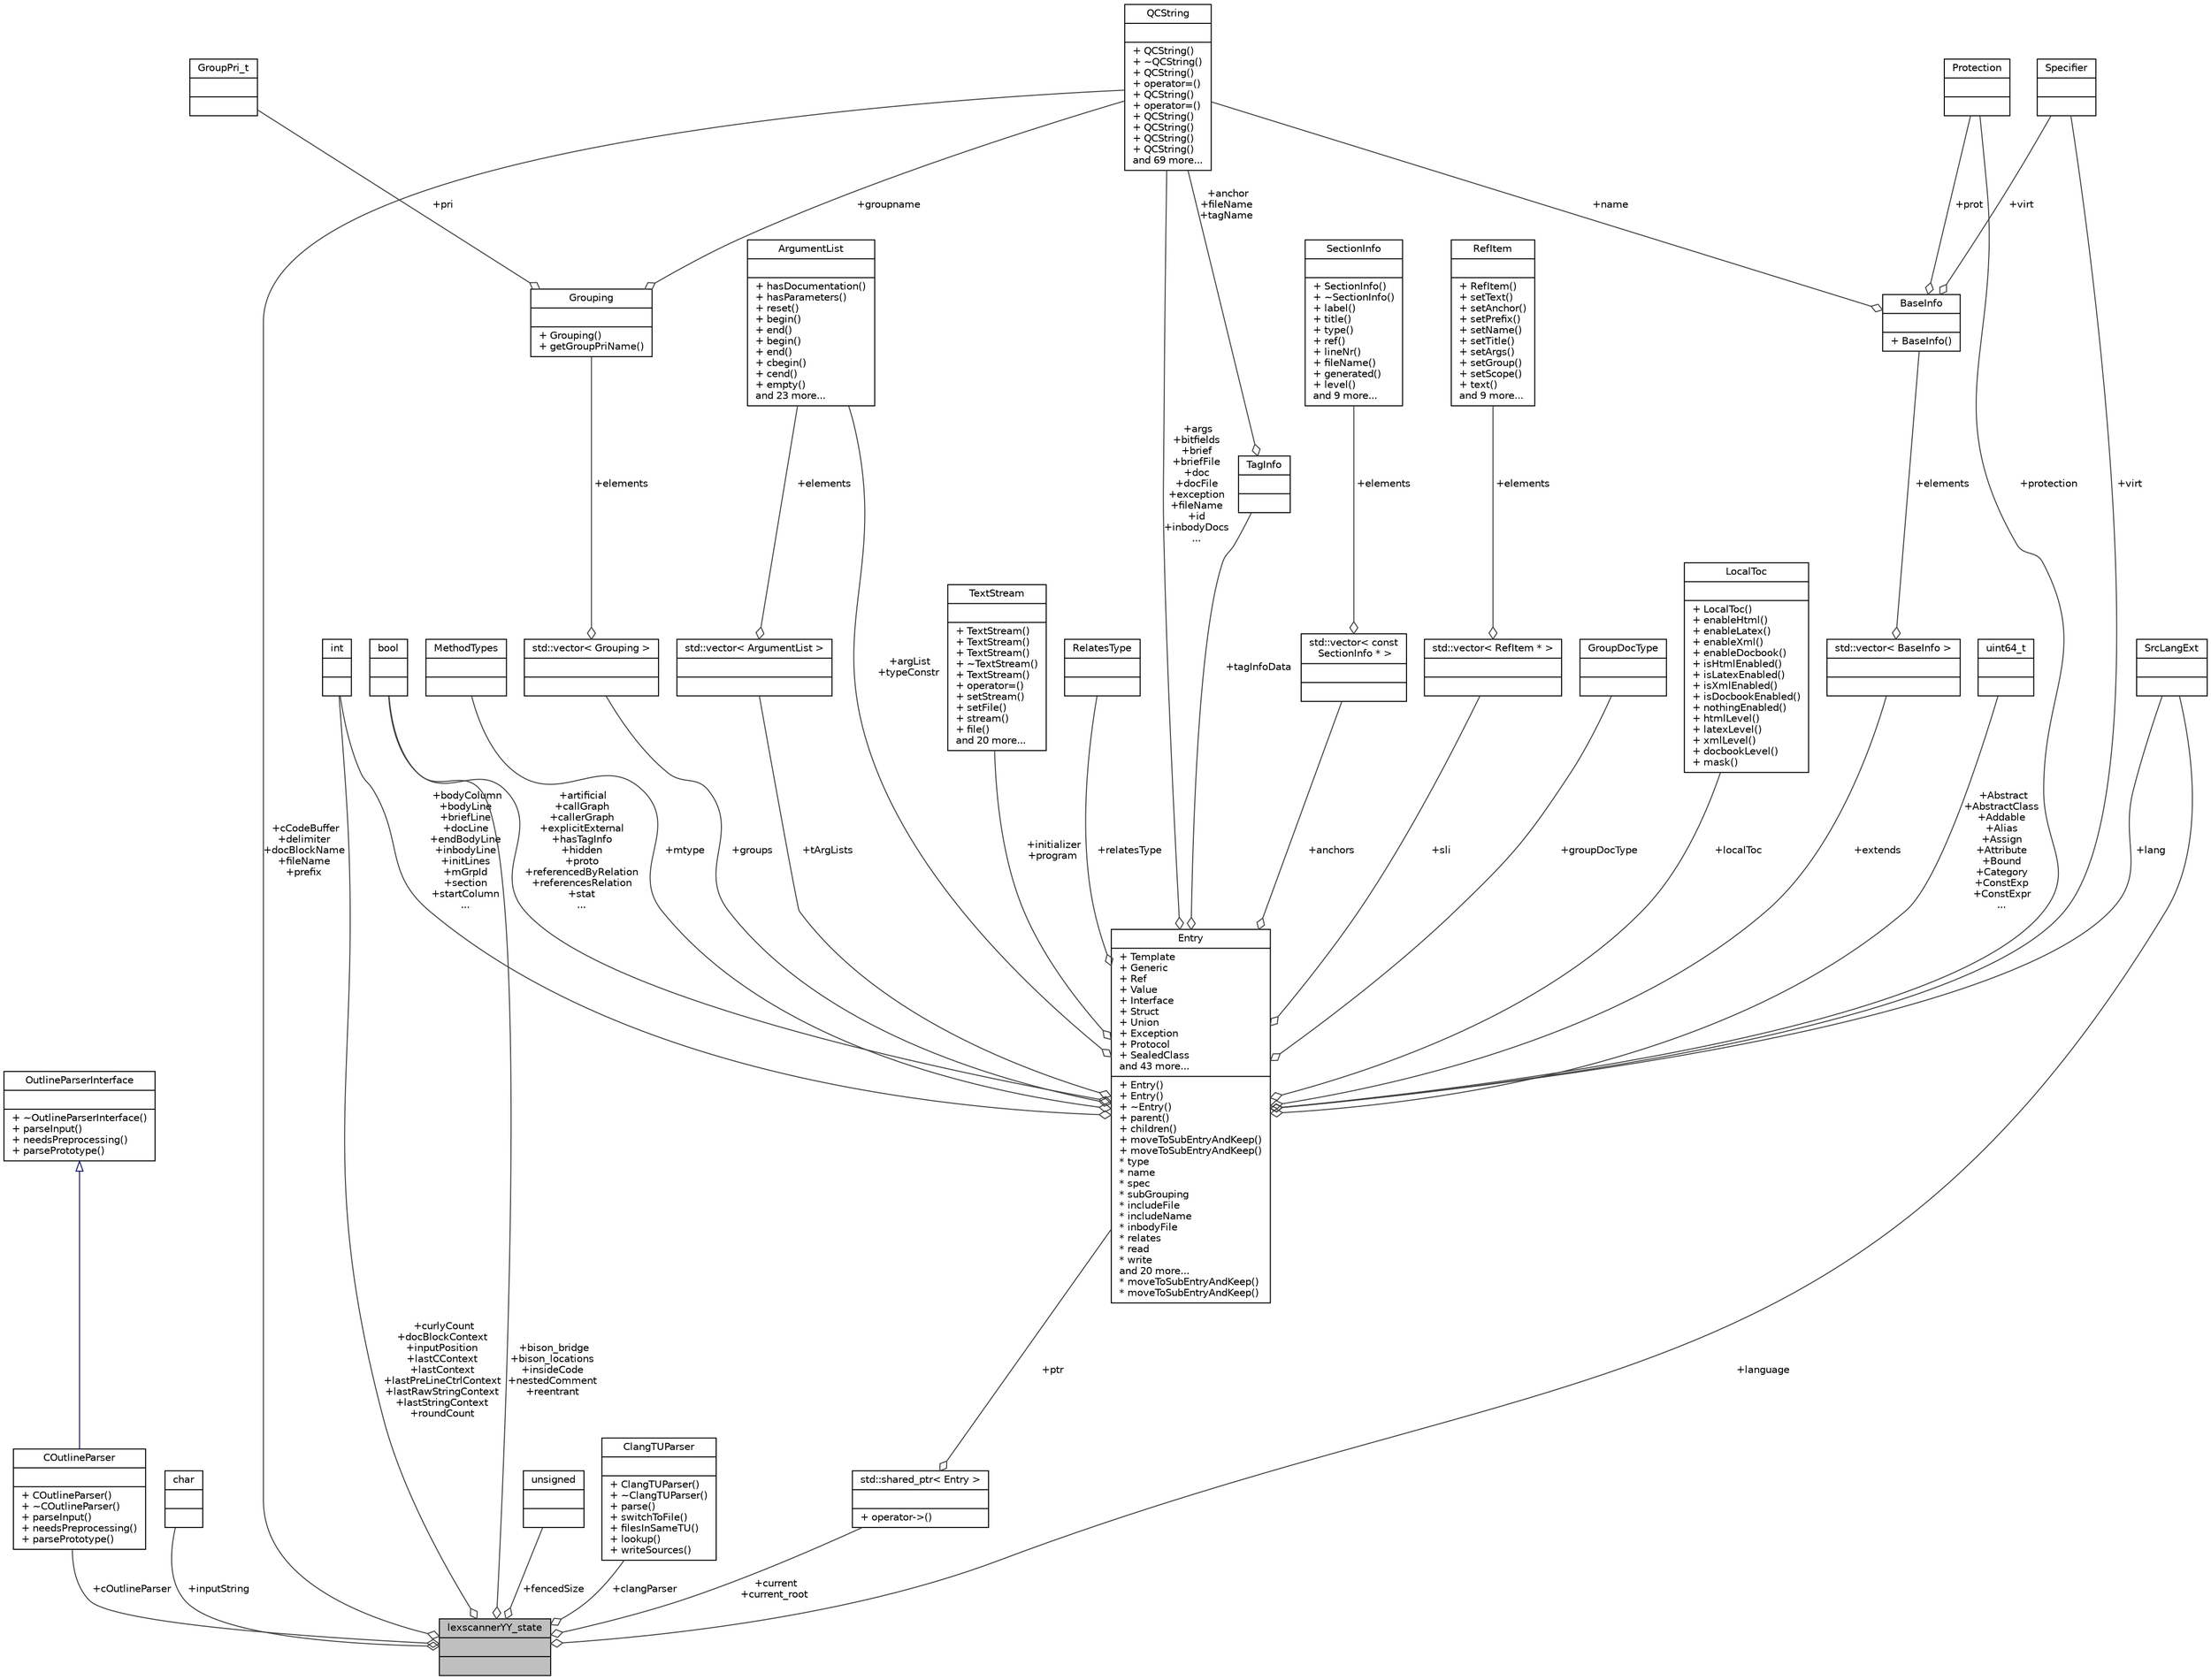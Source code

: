 digraph "lexscannerYY_state"
{
 // LATEX_PDF_SIZE
  edge [fontname="Helvetica",fontsize="10",labelfontname="Helvetica",labelfontsize="10"];
  node [fontname="Helvetica",fontsize="10",shape=record];
  Node1 [label="{lexscannerYY_state\n||}",height=0.2,width=0.4,color="black", fillcolor="grey75", style="filled", fontcolor="black",tooltip=" "];
  Node2 -> Node1 [color="grey25",fontsize="10",style="solid",label=" +cOutlineParser" ,arrowhead="odiamond",fontname="Helvetica"];
  Node2 [label="{COutlineParser\n||+ COutlineParser()\l+ ~COutlineParser()\l+ parseInput()\l+ needsPreprocessing()\l+ parsePrototype()\l}",height=0.2,width=0.4,color="black", fillcolor="white", style="filled",URL="$classCOutlineParser.html",tooltip="C-like language parser using state-based lexical scanning."];
  Node3 -> Node2 [dir="back",color="midnightblue",fontsize="10",style="solid",arrowtail="onormal",fontname="Helvetica"];
  Node3 [label="{OutlineParserInterface\n||+ ~OutlineParserInterface()\l+ parseInput()\l+ needsPreprocessing()\l+ parsePrototype()\l}",height=0.2,width=0.4,color="black", fillcolor="white", style="filled",URL="$classOutlineParserInterface.html",tooltip="Abstract interface for outline parsers."];
  Node4 -> Node1 [color="grey25",fontsize="10",style="solid",label=" +inputString" ,arrowhead="odiamond",fontname="Helvetica"];
  Node4 [label="{char\n||}",height=0.2,width=0.4,color="black", fillcolor="white", style="filled",tooltip=" "];
  Node5 -> Node1 [color="grey25",fontsize="10",style="solid",label=" +curlyCount\n+docBlockContext\n+inputPosition\n+lastCContext\n+lastContext\n+lastPreLineCtrlContext\n+lastRawStringContext\n+lastStringContext\n+roundCount" ,arrowhead="odiamond",fontname="Helvetica"];
  Node5 [label="{int\n||}",height=0.2,width=0.4,color="black", fillcolor="white", style="filled",URL="$classint.html",tooltip=" "];
  Node6 -> Node1 [color="grey25",fontsize="10",style="solid",label=" +bison_bridge\n+bison_locations\n+insideCode\n+nestedComment\n+reentrant" ,arrowhead="odiamond",fontname="Helvetica"];
  Node6 [label="{bool\n||}",height=0.2,width=0.4,color="black", fillcolor="white", style="filled",tooltip=" "];
  Node7 -> Node1 [color="grey25",fontsize="10",style="solid",label=" +cCodeBuffer\n+delimiter\n+docBlockName\n+fileName\n+prefix" ,arrowhead="odiamond",fontname="Helvetica"];
  Node7 [label="{QCString\n||+ QCString()\l+ ~QCString()\l+ QCString()\l+ operator=()\l+ QCString()\l+ operator=()\l+ QCString()\l+ QCString()\l+ QCString()\l+ QCString()\land 69 more...\l}",height=0.2,width=0.4,color="black", fillcolor="white", style="filled",URL="$classQCString.html",tooltip=" "];
  Node8 -> Node1 [color="grey25",fontsize="10",style="solid",label=" +fencedSize" ,arrowhead="odiamond",fontname="Helvetica"];
  Node8 [label="{unsigned\n||}",height=0.2,width=0.4,color="black", fillcolor="white", style="filled",tooltip=" "];
  Node9 -> Node1 [color="grey25",fontsize="10",style="solid",label=" +clangParser" ,arrowhead="odiamond",fontname="Helvetica"];
  Node9 [label="{ClangTUParser\n||+ ClangTUParser()\l+ ~ClangTUParser()\l+ parse()\l+ switchToFile()\l+ filesInSameTU()\l+ lookup()\l+ writeSources()\l}",height=0.2,width=0.4,color="black", fillcolor="white", style="filled",URL="$classClangTUParser.html",tooltip="Clang parser object for a single translation unit, which consists of a source file and the directly o..."];
  Node10 -> Node1 [color="grey25",fontsize="10",style="solid",label=" +current\n+current_root" ,arrowhead="odiamond",fontname="Helvetica"];
  Node10 [label="{std::shared_ptr\< Entry \>\n||+ operator-\>()\l}",height=0.2,width=0.4,color="black", fillcolor="white", style="filled",tooltip=" "];
  Node11 -> Node10 [color="grey25",fontsize="10",style="solid",label=" +ptr" ,arrowhead="odiamond",fontname="Helvetica"];
  Node11 [label="{Entry\n|+ Template\l+ Generic\l+ Ref\l+ Value\l+ Interface\l+ Struct\l+ Union\l+ Exception\l+ Protocol\l+ SealedClass\land 43 more...\l|+ Entry()\l+ Entry()\l+ ~Entry()\l+ parent()\l+ children()\l+ moveToSubEntryAndKeep()\l+ moveToSubEntryAndKeep()\l* type\l* name\l* spec\l* subGrouping\l* includeFile\l* includeName\l* inbodyFile\l* relates\l* read\l* write\land 20 more...\l* moveToSubEntryAndKeep()\l* moveToSubEntryAndKeep()\l}",height=0.2,width=0.4,color="black", fillcolor="white", style="filled",URL="$classEntry.html",tooltip=" "];
  Node12 -> Node11 [color="grey25",fontsize="10",style="solid",label=" +Abstract\n+AbstractClass\n+Addable\n+Alias\n+Assign\n+Attribute\n+Bound\n+Category\n+ConstExp\n+ConstExpr\n..." ,arrowhead="odiamond",fontname="Helvetica"];
  Node12 [label="{uint64_t\n||}",height=0.2,width=0.4,color="black", fillcolor="white", style="filled",tooltip=" "];
  Node5 -> Node11 [color="grey25",fontsize="10",style="solid",label=" +bodyColumn\n+bodyLine\n+briefLine\n+docLine\n+endBodyLine\n+inbodyLine\n+initLines\n+mGrpId\n+section\n+startColumn\n..." ,arrowhead="odiamond",fontname="Helvetica"];
  Node7 -> Node11 [color="grey25",fontsize="10",style="solid",label=" +args\n+bitfields\n+brief\n+briefFile\n+doc\n+docFile\n+exception\n+fileName\n+id\n+inbodyDocs\n..." ,arrowhead="odiamond",fontname="Helvetica"];
  Node6 -> Node11 [color="grey25",fontsize="10",style="solid",label=" +artificial\n+callGraph\n+callerGraph\n+explicitExternal\n+hasTagInfo\n+hidden\n+proto\n+referencedByRelation\n+referencesRelation\n+stat\n..." ,arrowhead="odiamond",fontname="Helvetica"];
  Node13 -> Node11 [color="grey25",fontsize="10",style="solid",label=" +tagInfoData" ,arrowhead="odiamond",fontname="Helvetica"];
  Node13 [label="{TagInfo\n||}",height=0.2,width=0.4,color="black", fillcolor="white", style="filled",URL="$structTagInfo.html",tooltip=" "];
  Node7 -> Node13 [color="grey25",fontsize="10",style="solid",label=" +anchor\n+fileName\n+tagName" ,arrowhead="odiamond",fontname="Helvetica"];
  Node14 -> Node11 [color="grey25",fontsize="10",style="solid",label=" +protection" ,arrowhead="odiamond",fontname="Helvetica"];
  Node14 [label="{Protection\n||}",height=0.2,width=0.4,color="black", fillcolor="white", style="filled",tooltip=" "];
  Node15 -> Node11 [color="grey25",fontsize="10",style="solid",label=" +mtype" ,arrowhead="odiamond",fontname="Helvetica"];
  Node15 [label="{MethodTypes\n||}",height=0.2,width=0.4,color="black", fillcolor="white", style="filled",tooltip=" "];
  Node16 -> Node11 [color="grey25",fontsize="10",style="solid",label=" +virt" ,arrowhead="odiamond",fontname="Helvetica"];
  Node16 [label="{Specifier\n||}",height=0.2,width=0.4,color="black", fillcolor="white", style="filled",tooltip=" "];
  Node17 -> Node11 [color="grey25",fontsize="10",style="solid",label=" +argList\n+typeConstr" ,arrowhead="odiamond",fontname="Helvetica"];
  Node17 [label="{ArgumentList\n||+ hasDocumentation()\l+ hasParameters()\l+ reset()\l+ begin()\l+ end()\l+ begin()\l+ end()\l+ cbegin()\l+ cend()\l+ empty()\land 23 more...\l}",height=0.2,width=0.4,color="black", fillcolor="white", style="filled",URL="$classArgumentList.html",tooltip="This class represents an function or template argument list."];
  Node18 -> Node11 [color="grey25",fontsize="10",style="solid",label=" +tArgLists" ,arrowhead="odiamond",fontname="Helvetica"];
  Node18 [label="{std::vector\< ArgumentList \>\n||}",height=0.2,width=0.4,color="black", fillcolor="white", style="filled",tooltip=" "];
  Node17 -> Node18 [color="grey25",fontsize="10",style="solid",label=" +elements" ,arrowhead="odiamond",fontname="Helvetica"];
  Node19 -> Node11 [color="grey25",fontsize="10",style="solid",label=" +initializer\n+program" ,arrowhead="odiamond",fontname="Helvetica"];
  Node19 [label="{TextStream\n||+ TextStream()\l+ TextStream()\l+ TextStream()\l+ ~TextStream()\l+ TextStream()\l+ operator=()\l+ setStream()\l+ setFile()\l+ stream()\l+ file()\land 20 more...\l}",height=0.2,width=0.4,color="black", fillcolor="white", style="filled",URL="$classTextStream.html",tooltip="Text streaming class that buffers data."];
  Node20 -> Node11 [color="grey25",fontsize="10",style="solid",label=" +relatesType" ,arrowhead="odiamond",fontname="Helvetica"];
  Node20 [label="{RelatesType\n||}",height=0.2,width=0.4,color="black", fillcolor="white", style="filled",tooltip=" "];
  Node21 -> Node11 [color="grey25",fontsize="10",style="solid",label=" +extends" ,arrowhead="odiamond",fontname="Helvetica"];
  Node21 [label="{std::vector\< BaseInfo \>\n||}",height=0.2,width=0.4,color="black", fillcolor="white", style="filled",tooltip=" "];
  Node22 -> Node21 [color="grey25",fontsize="10",style="solid",label=" +elements" ,arrowhead="odiamond",fontname="Helvetica"];
  Node22 [label="{BaseInfo\n||+ BaseInfo()\l}",height=0.2,width=0.4,color="black", fillcolor="white", style="filled",URL="$structBaseInfo.html",tooltip=" "];
  Node7 -> Node22 [color="grey25",fontsize="10",style="solid",label=" +name" ,arrowhead="odiamond",fontname="Helvetica"];
  Node14 -> Node22 [color="grey25",fontsize="10",style="solid",label=" +prot" ,arrowhead="odiamond",fontname="Helvetica"];
  Node16 -> Node22 [color="grey25",fontsize="10",style="solid",label=" +virt" ,arrowhead="odiamond",fontname="Helvetica"];
  Node23 -> Node11 [color="grey25",fontsize="10",style="solid",label=" +groups" ,arrowhead="odiamond",fontname="Helvetica"];
  Node23 [label="{std::vector\< Grouping \>\n||}",height=0.2,width=0.4,color="black", fillcolor="white", style="filled",tooltip=" "];
  Node24 -> Node23 [color="grey25",fontsize="10",style="solid",label=" +elements" ,arrowhead="odiamond",fontname="Helvetica"];
  Node24 [label="{Grouping\n||+ Grouping()\l+ getGroupPriName()\l}",height=0.2,width=0.4,color="black", fillcolor="white", style="filled",URL="$structGrouping.html",tooltip=" "];
  Node7 -> Node24 [color="grey25",fontsize="10",style="solid",label=" +groupname" ,arrowhead="odiamond",fontname="Helvetica"];
  Node25 -> Node24 [color="grey25",fontsize="10",style="solid",label=" +pri" ,arrowhead="odiamond",fontname="Helvetica"];
  Node25 [label="{GroupPri_t\n||}",height=0.2,width=0.4,color="black", fillcolor="white", style="filled",tooltip=" "];
  Node26 -> Node11 [color="grey25",fontsize="10",style="solid",label=" +anchors" ,arrowhead="odiamond",fontname="Helvetica"];
  Node26 [label="{std::vector\< const\l SectionInfo * \>\n||}",height=0.2,width=0.4,color="black", fillcolor="white", style="filled",tooltip=" "];
  Node27 -> Node26 [color="grey25",fontsize="10",style="solid",label=" +elements" ,arrowhead="odiamond",fontname="Helvetica"];
  Node27 [label="{SectionInfo\n||+ SectionInfo()\l+ ~SectionInfo()\l+ label()\l+ title()\l+ type()\l+ ref()\l+ lineNr()\l+ fileName()\l+ generated()\l+ level()\land 9 more...\l}",height=0.2,width=0.4,color="black", fillcolor="white", style="filled",URL="$classSectionInfo.html",tooltip="class that provide information about a section."];
  Node28 -> Node11 [color="grey25",fontsize="10",style="solid",label=" +sli" ,arrowhead="odiamond",fontname="Helvetica"];
  Node28 [label="{std::vector\< RefItem * \>\n||}",height=0.2,width=0.4,color="black", fillcolor="white", style="filled",tooltip=" "];
  Node29 -> Node28 [color="grey25",fontsize="10",style="solid",label=" +elements" ,arrowhead="odiamond",fontname="Helvetica"];
  Node29 [label="{RefItem\n||+ RefItem()\l+ setText()\l+ setAnchor()\l+ setPrefix()\l+ setName()\l+ setTitle()\l+ setArgs()\l+ setGroup()\l+ setScope()\l+ text()\land 9 more...\l}",height=0.2,width=0.4,color="black", fillcolor="white", style="filled",URL="$classRefItem.html",tooltip=" "];
  Node30 -> Node11 [color="grey25",fontsize="10",style="solid",label=" +lang" ,arrowhead="odiamond",fontname="Helvetica"];
  Node30 [label="{SrcLangExt\n||}",height=0.2,width=0.4,color="black", fillcolor="white", style="filled",tooltip=" "];
  Node31 -> Node11 [color="grey25",fontsize="10",style="solid",label=" +groupDocType" ,arrowhead="odiamond",fontname="Helvetica"];
  Node31 [label="{GroupDocType\n||}",height=0.2,width=0.4,color="black", fillcolor="white", style="filled",tooltip=" "];
  Node32 -> Node11 [color="grey25",fontsize="10",style="solid",label=" +localToc" ,arrowhead="odiamond",fontname="Helvetica"];
  Node32 [label="{LocalToc\n||+ LocalToc()\l+ enableHtml()\l+ enableLatex()\l+ enableXml()\l+ enableDocbook()\l+ isHtmlEnabled()\l+ isLatexEnabled()\l+ isXmlEnabled()\l+ isDocbookEnabled()\l+ nothingEnabled()\l+ htmlLevel()\l+ latexLevel()\l+ xmlLevel()\l+ docbookLevel()\l+ mask()\l}",height=0.2,width=0.4,color="black", fillcolor="white", style="filled",URL="$classLocalToc.html",tooltip=" "];
  Node30 -> Node1 [color="grey25",fontsize="10",style="solid",label=" +language" ,arrowhead="odiamond",fontname="Helvetica"];
}
